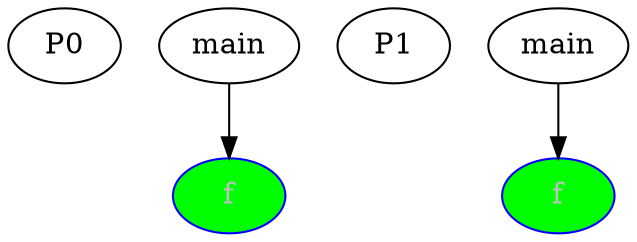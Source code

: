 digraph G{
subgraph G0{ 
side0[label = P0]
node[color = black];
main0[label = "main",fontcolor = "black"];
f0[label = "f",fontcolor = "grey"];
main0[shape = "ellipse",  style = "filled", fillcolor = "white"]
f0[shape = "ellipse", color = "blue", style = "filled", fillcolor = "green"]
main0->f0
}
subgraph G1{ 
side1[label = P1]
node[color = black];
main1[label = "main",fontcolor = "black"];
f1[label = "f",fontcolor = "grey"];
main1[shape = "ellipse",  style = "filled", fillcolor = "white"]
f1[shape = "ellipse", color = "blue", style = "filled", fillcolor = "green"]
main1->f1
}
}

